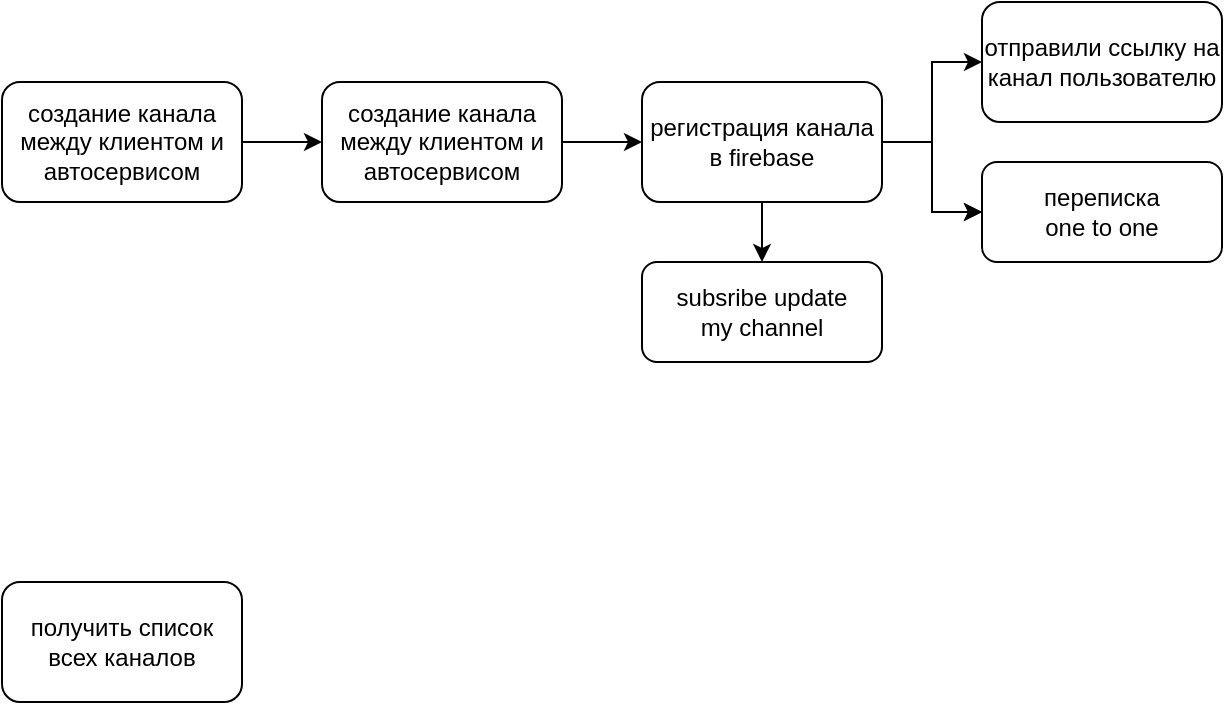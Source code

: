 <mxfile>
    <diagram id="RopCRL1og8Ef0qHgdkCE" name="Страница 1">
        <mxGraphModel dx="1145" dy="777" grid="1" gridSize="10" guides="1" tooltips="1" connect="1" arrows="1" fold="1" page="1" pageScale="1" pageWidth="827" pageHeight="1169" math="0" shadow="0">
            <root>
                <mxCell id="0"/>
                <mxCell id="1" parent="0"/>
                <mxCell id="10" value="получить список всех каналов" style="rounded=1;whiteSpace=wrap;html=1;" vertex="1" parent="1">
                    <mxGeometry x="40" y="290" width="120" height="60" as="geometry"/>
                </mxCell>
                <mxCell id="16" value="" style="edgeStyle=orthogonalEdgeStyle;rounded=0;orthogonalLoop=1;jettySize=auto;html=1;" edge="1" parent="1" source="11" target="15">
                    <mxGeometry relative="1" as="geometry"/>
                </mxCell>
                <mxCell id="11" value="создание канала между клиентом и автосервисом" style="rounded=1;whiteSpace=wrap;html=1;" vertex="1" parent="1">
                    <mxGeometry x="40" y="40" width="120" height="60" as="geometry"/>
                </mxCell>
                <mxCell id="18" value="" style="edgeStyle=orthogonalEdgeStyle;rounded=0;orthogonalLoop=1;jettySize=auto;html=1;" edge="1" parent="1" source="15" target="17">
                    <mxGeometry relative="1" as="geometry"/>
                </mxCell>
                <mxCell id="15" value="создание канала между клиентом и автосервисом" style="rounded=1;whiteSpace=wrap;html=1;" vertex="1" parent="1">
                    <mxGeometry x="200" y="40" width="120" height="60" as="geometry"/>
                </mxCell>
                <mxCell id="20" value="" style="edgeStyle=orthogonalEdgeStyle;rounded=0;orthogonalLoop=1;jettySize=auto;html=1;" edge="1" parent="1" source="17" target="19">
                    <mxGeometry relative="1" as="geometry"/>
                </mxCell>
                <mxCell id="26" value="" style="edgeStyle=orthogonalEdgeStyle;rounded=0;orthogonalLoop=1;jettySize=auto;html=1;" edge="1" parent="1" source="17" target="25">
                    <mxGeometry relative="1" as="geometry"/>
                </mxCell>
                <mxCell id="27" value="" style="edgeStyle=orthogonalEdgeStyle;rounded=0;orthogonalLoop=1;jettySize=auto;html=1;" edge="1" parent="1" source="17" target="25">
                    <mxGeometry relative="1" as="geometry"/>
                </mxCell>
                <mxCell id="29" value="" style="edgeStyle=orthogonalEdgeStyle;rounded=0;orthogonalLoop=1;jettySize=auto;html=1;" edge="1" parent="1" source="17" target="28">
                    <mxGeometry relative="1" as="geometry"/>
                </mxCell>
                <mxCell id="17" value="регистрация канала в firebase" style="whiteSpace=wrap;html=1;rounded=1;" vertex="1" parent="1">
                    <mxGeometry x="360" y="40" width="120" height="60" as="geometry"/>
                </mxCell>
                <mxCell id="19" value="отправили ссылку на канал пользователю" style="whiteSpace=wrap;html=1;rounded=1;" vertex="1" parent="1">
                    <mxGeometry x="530" width="120" height="60" as="geometry"/>
                </mxCell>
                <mxCell id="25" value="переписка &lt;br&gt;one to one" style="whiteSpace=wrap;html=1;rounded=1;" vertex="1" parent="1">
                    <mxGeometry x="530" y="80" width="120" height="50" as="geometry"/>
                </mxCell>
                <mxCell id="28" value="subsribe update &lt;br&gt;my channel" style="whiteSpace=wrap;html=1;rounded=1;" vertex="1" parent="1">
                    <mxGeometry x="360" y="130" width="120" height="50" as="geometry"/>
                </mxCell>
            </root>
        </mxGraphModel>
    </diagram>
</mxfile>